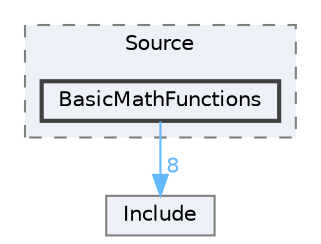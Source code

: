 digraph "Arduino/GetStartedWithMachineLearningOnArduino/tflite-micro-arduino-examples-main/src/third_party/cmsis_nn/Source/BasicMathFunctions"
{
 // LATEX_PDF_SIZE
  bgcolor="transparent";
  edge [fontname=Helvetica,fontsize=10,labelfontname=Helvetica,labelfontsize=10];
  node [fontname=Helvetica,fontsize=10,shape=box,height=0.2,width=0.4];
  compound=true
  subgraph clusterdir_3f3bc32bb09c71fe7748f5d361525a5c {
    graph [ bgcolor="#edf0f7", pencolor="grey50", label="Source", fontname=Helvetica,fontsize=10 style="filled,dashed", URL="dir_3f3bc32bb09c71fe7748f5d361525a5c.html",tooltip=""]
  dir_09b610f09eaf9218d4ea74cb77a3b9b0 [label="BasicMathFunctions", fillcolor="#edf0f7", color="grey25", style="filled,bold", URL="dir_09b610f09eaf9218d4ea74cb77a3b9b0.html",tooltip=""];
  }
  dir_1a4997e63d356e45cdc4e66c4ea7b18a [label="Include", fillcolor="#edf0f7", color="grey50", style="filled", URL="dir_1a4997e63d356e45cdc4e66c4ea7b18a.html",tooltip=""];
  dir_09b610f09eaf9218d4ea74cb77a3b9b0->dir_1a4997e63d356e45cdc4e66c4ea7b18a [headlabel="8", labeldistance=1.5 headhref="dir_000021_000136.html" href="dir_000021_000136.html" color="steelblue1" fontcolor="steelblue1"];
}

